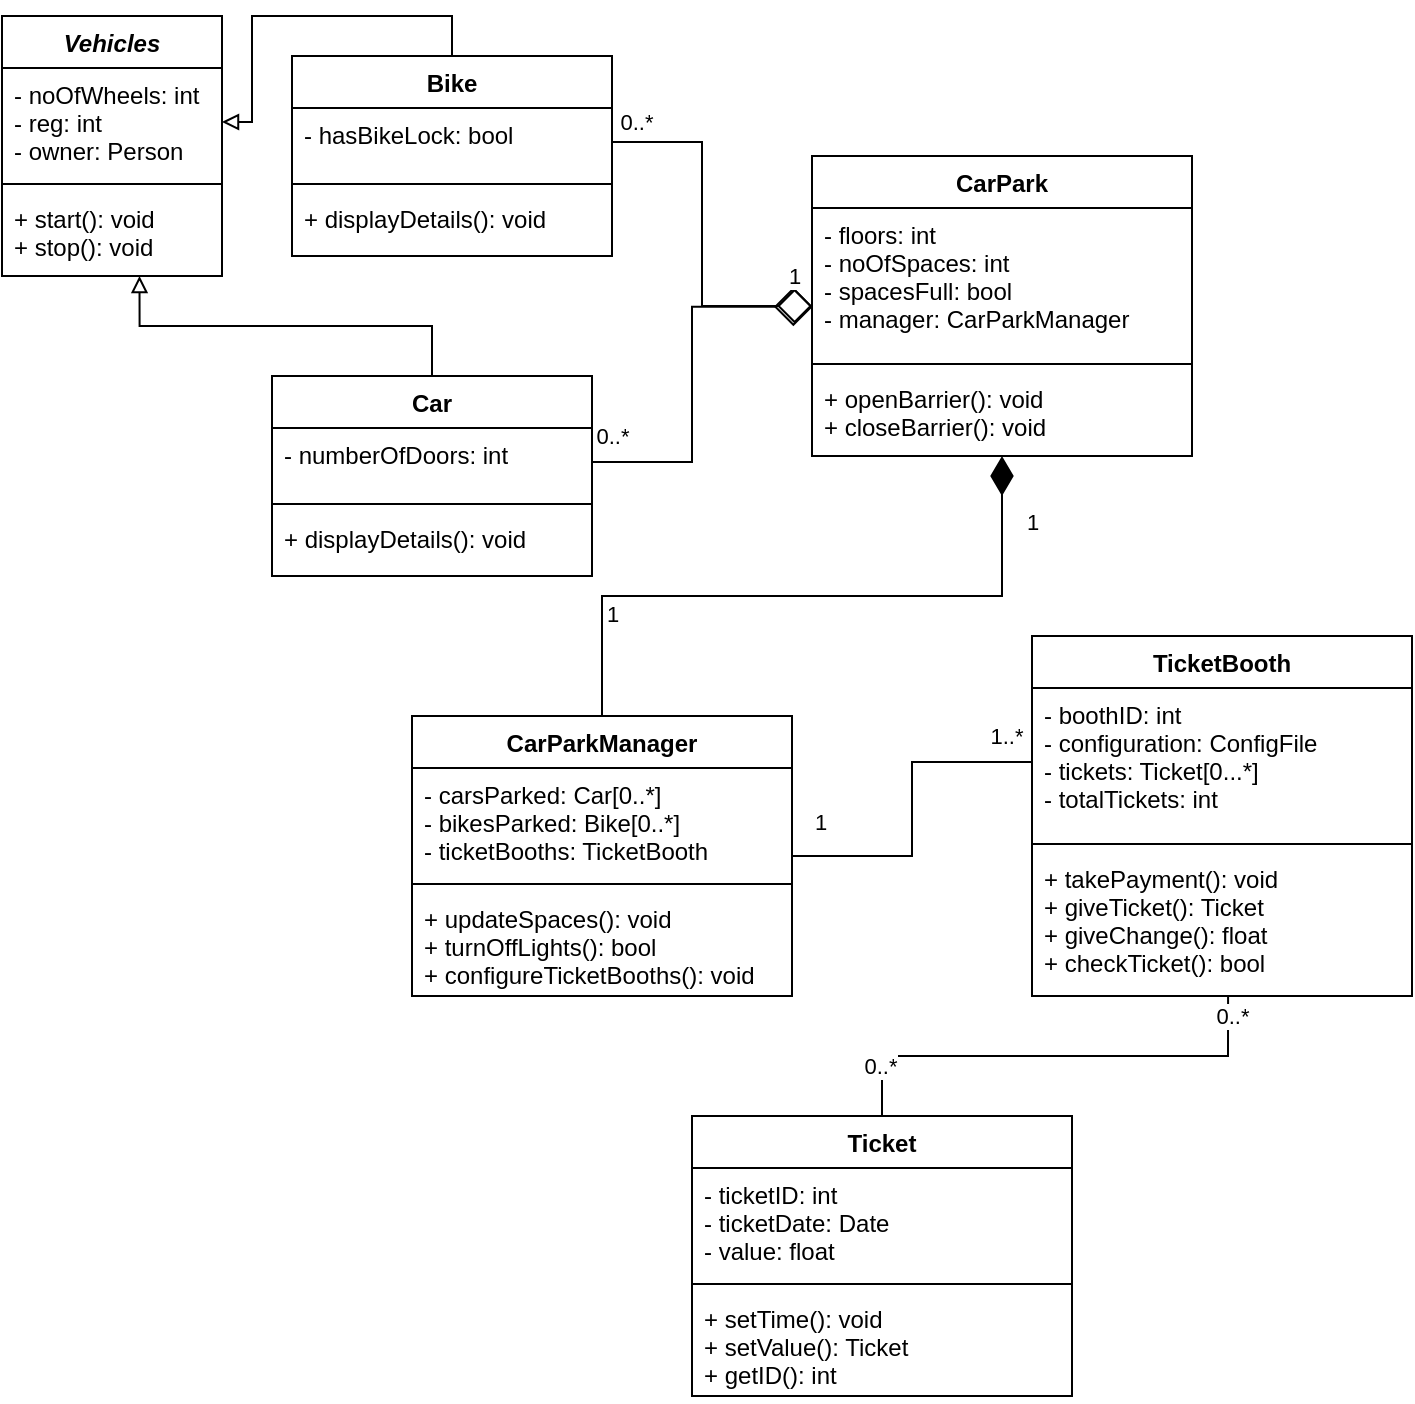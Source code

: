<mxfile version="13.9.7" type="github">
  <diagram id="C5RBs43oDa-KdzZeNtuy" name="Page-1">
    <mxGraphModel dx="1422" dy="763" grid="1" gridSize="10" guides="1" tooltips="1" connect="1" arrows="1" fold="1" page="1" pageScale="1" pageWidth="827" pageHeight="1169" math="0" shadow="0">
      <root>
        <mxCell id="WIyWlLk6GJQsqaUBKTNV-0" />
        <mxCell id="WIyWlLk6GJQsqaUBKTNV-1" parent="WIyWlLk6GJQsqaUBKTNV-0" />
        <mxCell id="yQgFcMoR-h9pyPP3ds3_-6" value="Vehicles" style="swimlane;fontStyle=3;align=center;verticalAlign=top;childLayout=stackLayout;horizontal=1;startSize=26;horizontalStack=0;resizeParent=1;resizeParentMax=0;resizeLast=0;collapsible=1;marginBottom=0;" vertex="1" parent="WIyWlLk6GJQsqaUBKTNV-1">
          <mxGeometry x="50" y="60" width="110" height="130" as="geometry" />
        </mxCell>
        <mxCell id="yQgFcMoR-h9pyPP3ds3_-7" value="- noOfWheels: int&#xa;- reg: int&#xa;- owner: Person &#xa;&#xa;" style="text;strokeColor=none;fillColor=none;align=left;verticalAlign=top;spacingLeft=4;spacingRight=4;overflow=hidden;rotatable=0;points=[[0,0.5],[1,0.5]];portConstraint=eastwest;" vertex="1" parent="yQgFcMoR-h9pyPP3ds3_-6">
          <mxGeometry y="26" width="110" height="54" as="geometry" />
        </mxCell>
        <mxCell id="yQgFcMoR-h9pyPP3ds3_-8" value="" style="line;strokeWidth=1;fillColor=none;align=left;verticalAlign=middle;spacingTop=-1;spacingLeft=3;spacingRight=3;rotatable=0;labelPosition=right;points=[];portConstraint=eastwest;" vertex="1" parent="yQgFcMoR-h9pyPP3ds3_-6">
          <mxGeometry y="80" width="110" height="8" as="geometry" />
        </mxCell>
        <mxCell id="yQgFcMoR-h9pyPP3ds3_-9" value="+ start(): void&#xa;+ stop(): void&#xa;&#xa;" style="text;strokeColor=none;fillColor=none;align=left;verticalAlign=top;spacingLeft=4;spacingRight=4;overflow=hidden;rotatable=0;points=[[0,0.5],[1,0.5]];portConstraint=eastwest;fontStyle=0" vertex="1" parent="yQgFcMoR-h9pyPP3ds3_-6">
          <mxGeometry y="88" width="110" height="42" as="geometry" />
        </mxCell>
        <mxCell id="yQgFcMoR-h9pyPP3ds3_-23" style="edgeStyle=orthogonalEdgeStyle;rounded=0;orthogonalLoop=1;jettySize=auto;html=1;exitX=0.5;exitY=0;exitDx=0;exitDy=0;entryX=0.625;entryY=1;entryDx=0;entryDy=0;entryPerimeter=0;endArrow=block;endFill=0;" edge="1" parent="WIyWlLk6GJQsqaUBKTNV-1" source="yQgFcMoR-h9pyPP3ds3_-18" target="yQgFcMoR-h9pyPP3ds3_-9">
          <mxGeometry relative="1" as="geometry" />
        </mxCell>
        <mxCell id="yQgFcMoR-h9pyPP3ds3_-18" value="Car" style="swimlane;fontStyle=1;align=center;verticalAlign=top;childLayout=stackLayout;horizontal=1;startSize=26;horizontalStack=0;resizeParent=1;resizeParentMax=0;resizeLast=0;collapsible=1;marginBottom=0;" vertex="1" parent="WIyWlLk6GJQsqaUBKTNV-1">
          <mxGeometry x="185" y="240" width="160" height="100" as="geometry" />
        </mxCell>
        <mxCell id="yQgFcMoR-h9pyPP3ds3_-19" value="- numberOfDoors: int&#xa;&#xa;&#xa;" style="text;strokeColor=none;fillColor=none;align=left;verticalAlign=top;spacingLeft=4;spacingRight=4;overflow=hidden;rotatable=0;points=[[0,0.5],[1,0.5]];portConstraint=eastwest;" vertex="1" parent="yQgFcMoR-h9pyPP3ds3_-18">
          <mxGeometry y="26" width="160" height="34" as="geometry" />
        </mxCell>
        <mxCell id="yQgFcMoR-h9pyPP3ds3_-20" value="" style="line;strokeWidth=1;fillColor=none;align=left;verticalAlign=middle;spacingTop=-1;spacingLeft=3;spacingRight=3;rotatable=0;labelPosition=right;points=[];portConstraint=eastwest;" vertex="1" parent="yQgFcMoR-h9pyPP3ds3_-18">
          <mxGeometry y="60" width="160" height="8" as="geometry" />
        </mxCell>
        <mxCell id="yQgFcMoR-h9pyPP3ds3_-21" value="+ displayDetails(): void&#xa;" style="text;strokeColor=none;fillColor=none;align=left;verticalAlign=top;spacingLeft=4;spacingRight=4;overflow=hidden;rotatable=0;points=[[0,0.5],[1,0.5]];portConstraint=eastwest;fontStyle=0" vertex="1" parent="yQgFcMoR-h9pyPP3ds3_-18">
          <mxGeometry y="68" width="160" height="32" as="geometry" />
        </mxCell>
        <mxCell id="yQgFcMoR-h9pyPP3ds3_-44" style="edgeStyle=orthogonalEdgeStyle;rounded=0;orthogonalLoop=1;jettySize=auto;html=1;exitX=0.5;exitY=1;exitDx=0;exitDy=0;entryX=0.5;entryY=0;entryDx=0;entryDy=0;endArrow=none;endFill=0;startArrow=diamondThin;startFill=1;startSize=17;" edge="1" parent="WIyWlLk6GJQsqaUBKTNV-1" source="yQgFcMoR-h9pyPP3ds3_-24" target="yQgFcMoR-h9pyPP3ds3_-40">
          <mxGeometry relative="1" as="geometry" />
        </mxCell>
        <mxCell id="yQgFcMoR-h9pyPP3ds3_-45" value="1" style="edgeLabel;html=1;align=center;verticalAlign=middle;resizable=0;points=[];" vertex="1" connectable="0" parent="yQgFcMoR-h9pyPP3ds3_-44">
          <mxGeometry x="-0.787" y="1" relative="1" as="geometry">
            <mxPoint x="14" y="-2.07" as="offset" />
          </mxGeometry>
        </mxCell>
        <mxCell id="yQgFcMoR-h9pyPP3ds3_-46" value="1" style="edgeLabel;html=1;align=center;verticalAlign=middle;resizable=0;points=[];" vertex="1" connectable="0" parent="yQgFcMoR-h9pyPP3ds3_-44">
          <mxGeometry x="0.691" y="1" relative="1" as="geometry">
            <mxPoint x="4" as="offset" />
          </mxGeometry>
        </mxCell>
        <mxCell id="yQgFcMoR-h9pyPP3ds3_-24" value="CarPark" style="swimlane;fontStyle=1;align=center;verticalAlign=top;childLayout=stackLayout;horizontal=1;startSize=26;horizontalStack=0;resizeParent=1;resizeParentMax=0;resizeLast=0;collapsible=1;marginBottom=0;" vertex="1" parent="WIyWlLk6GJQsqaUBKTNV-1">
          <mxGeometry x="455" y="130" width="190" height="150" as="geometry" />
        </mxCell>
        <mxCell id="yQgFcMoR-h9pyPP3ds3_-25" value="- floors: int&#xa;- noOfSpaces: int&#xa;- spacesFull: bool &#xa;- manager: CarParkManager&#xa;&#xa;" style="text;strokeColor=none;fillColor=none;align=left;verticalAlign=top;spacingLeft=4;spacingRight=4;overflow=hidden;rotatable=0;points=[[0,0.5],[1,0.5]];portConstraint=eastwest;" vertex="1" parent="yQgFcMoR-h9pyPP3ds3_-24">
          <mxGeometry y="26" width="190" height="74" as="geometry" />
        </mxCell>
        <mxCell id="yQgFcMoR-h9pyPP3ds3_-26" value="" style="line;strokeWidth=1;fillColor=none;align=left;verticalAlign=middle;spacingTop=-1;spacingLeft=3;spacingRight=3;rotatable=0;labelPosition=right;points=[];portConstraint=eastwest;" vertex="1" parent="yQgFcMoR-h9pyPP3ds3_-24">
          <mxGeometry y="100" width="190" height="8" as="geometry" />
        </mxCell>
        <mxCell id="yQgFcMoR-h9pyPP3ds3_-27" value="+ openBarrier(): void&#xa;+ closeBarrier(): void&#xa;&#xa;" style="text;strokeColor=none;fillColor=none;align=left;verticalAlign=top;spacingLeft=4;spacingRight=4;overflow=hidden;rotatable=0;points=[[0,0.5],[1,0.5]];portConstraint=eastwest;fontStyle=0" vertex="1" parent="yQgFcMoR-h9pyPP3ds3_-24">
          <mxGeometry y="108" width="190" height="42" as="geometry" />
        </mxCell>
        <mxCell id="yQgFcMoR-h9pyPP3ds3_-33" style="edgeStyle=orthogonalEdgeStyle;rounded=0;orthogonalLoop=1;jettySize=auto;html=1;exitX=0.5;exitY=0;exitDx=0;exitDy=0;endArrow=block;endFill=0;" edge="1" parent="WIyWlLk6GJQsqaUBKTNV-1" source="yQgFcMoR-h9pyPP3ds3_-28" target="yQgFcMoR-h9pyPP3ds3_-7">
          <mxGeometry relative="1" as="geometry" />
        </mxCell>
        <mxCell id="yQgFcMoR-h9pyPP3ds3_-28" value="Bike" style="swimlane;fontStyle=1;align=center;verticalAlign=top;childLayout=stackLayout;horizontal=1;startSize=26;horizontalStack=0;resizeParent=1;resizeParentMax=0;resizeLast=0;collapsible=1;marginBottom=0;" vertex="1" parent="WIyWlLk6GJQsqaUBKTNV-1">
          <mxGeometry x="195" y="80" width="160" height="100" as="geometry" />
        </mxCell>
        <mxCell id="yQgFcMoR-h9pyPP3ds3_-29" value="- hasBikeLock: bool&#xa;&#xa;&#xa;" style="text;strokeColor=none;fillColor=none;align=left;verticalAlign=top;spacingLeft=4;spacingRight=4;overflow=hidden;rotatable=0;points=[[0,0.5],[1,0.5]];portConstraint=eastwest;" vertex="1" parent="yQgFcMoR-h9pyPP3ds3_-28">
          <mxGeometry y="26" width="160" height="34" as="geometry" />
        </mxCell>
        <mxCell id="yQgFcMoR-h9pyPP3ds3_-30" value="" style="line;strokeWidth=1;fillColor=none;align=left;verticalAlign=middle;spacingTop=-1;spacingLeft=3;spacingRight=3;rotatable=0;labelPosition=right;points=[];portConstraint=eastwest;" vertex="1" parent="yQgFcMoR-h9pyPP3ds3_-28">
          <mxGeometry y="60" width="160" height="8" as="geometry" />
        </mxCell>
        <mxCell id="yQgFcMoR-h9pyPP3ds3_-31" value="+ displayDetails(): void&#xa;" style="text;strokeColor=none;fillColor=none;align=left;verticalAlign=top;spacingLeft=4;spacingRight=4;overflow=hidden;rotatable=0;points=[[0,0.5],[1,0.5]];portConstraint=eastwest;fontStyle=0" vertex="1" parent="yQgFcMoR-h9pyPP3ds3_-28">
          <mxGeometry y="68" width="160" height="32" as="geometry" />
        </mxCell>
        <mxCell id="yQgFcMoR-h9pyPP3ds3_-34" style="edgeStyle=orthogonalEdgeStyle;rounded=0;orthogonalLoop=1;jettySize=auto;html=1;exitX=1;exitY=0.5;exitDx=0;exitDy=0;entryX=0;entryY=0.5;entryDx=0;entryDy=0;endArrow=diamond;endFill=0;strokeWidth=1;endSize=15;" edge="1" parent="WIyWlLk6GJQsqaUBKTNV-1" source="yQgFcMoR-h9pyPP3ds3_-29" target="yQgFcMoR-h9pyPP3ds3_-24">
          <mxGeometry relative="1" as="geometry" />
        </mxCell>
        <mxCell id="yQgFcMoR-h9pyPP3ds3_-37" value="0..*" style="edgeLabel;html=1;align=center;verticalAlign=middle;resizable=0;points=[];" vertex="1" connectable="0" parent="yQgFcMoR-h9pyPP3ds3_-34">
          <mxGeometry x="-0.873" y="1" relative="1" as="geometry">
            <mxPoint y="-9.01" as="offset" />
          </mxGeometry>
        </mxCell>
        <mxCell id="yQgFcMoR-h9pyPP3ds3_-36" style="edgeStyle=orthogonalEdgeStyle;rounded=0;orthogonalLoop=1;jettySize=auto;html=1;exitX=1;exitY=0.5;exitDx=0;exitDy=0;entryX=0.002;entryY=0.667;entryDx=0;entryDy=0;entryPerimeter=0;endArrow=diamond;endFill=0;endSize=17;" edge="1" parent="WIyWlLk6GJQsqaUBKTNV-1" source="yQgFcMoR-h9pyPP3ds3_-19" target="yQgFcMoR-h9pyPP3ds3_-25">
          <mxGeometry relative="1" as="geometry" />
        </mxCell>
        <mxCell id="yQgFcMoR-h9pyPP3ds3_-38" value="0..*" style="edgeLabel;html=1;align=center;verticalAlign=middle;resizable=0;points=[];" vertex="1" connectable="0" parent="yQgFcMoR-h9pyPP3ds3_-36">
          <mxGeometry x="-0.927" y="1" relative="1" as="geometry">
            <mxPoint x="2.41" y="-12" as="offset" />
          </mxGeometry>
        </mxCell>
        <mxCell id="yQgFcMoR-h9pyPP3ds3_-39" value="1" style="edgeLabel;html=1;align=center;verticalAlign=middle;resizable=0;points=[];" vertex="1" connectable="0" parent="yQgFcMoR-h9pyPP3ds3_-36">
          <mxGeometry x="0.894" y="2" relative="1" as="geometry">
            <mxPoint y="-13.36" as="offset" />
          </mxGeometry>
        </mxCell>
        <mxCell id="yQgFcMoR-h9pyPP3ds3_-52" style="edgeStyle=orthogonalEdgeStyle;rounded=0;orthogonalLoop=1;jettySize=auto;html=1;exitX=1;exitY=0.5;exitDx=0;exitDy=0;startArrow=none;startFill=0;startSize=17;endArrow=none;endFill=0;endSize=17;strokeWidth=1;" edge="1" parent="WIyWlLk6GJQsqaUBKTNV-1" source="yQgFcMoR-h9pyPP3ds3_-40" target="yQgFcMoR-h9pyPP3ds3_-49">
          <mxGeometry relative="1" as="geometry" />
        </mxCell>
        <mxCell id="yQgFcMoR-h9pyPP3ds3_-53" value="1" style="edgeLabel;html=1;align=center;verticalAlign=middle;resizable=0;points=[];" vertex="1" connectable="0" parent="yQgFcMoR-h9pyPP3ds3_-52">
          <mxGeometry x="-0.826" relative="1" as="geometry">
            <mxPoint x="-1.03" y="-17" as="offset" />
          </mxGeometry>
        </mxCell>
        <mxCell id="yQgFcMoR-h9pyPP3ds3_-54" value="1..*" style="edgeLabel;html=1;align=center;verticalAlign=middle;resizable=0;points=[];" vertex="1" connectable="0" parent="yQgFcMoR-h9pyPP3ds3_-52">
          <mxGeometry x="0.838" y="1" relative="1" as="geometry">
            <mxPoint y="-12.03" as="offset" />
          </mxGeometry>
        </mxCell>
        <mxCell id="yQgFcMoR-h9pyPP3ds3_-40" value="CarParkManager" style="swimlane;fontStyle=1;align=center;verticalAlign=top;childLayout=stackLayout;horizontal=1;startSize=26;horizontalStack=0;resizeParent=1;resizeParentMax=0;resizeLast=0;collapsible=1;marginBottom=0;" vertex="1" parent="WIyWlLk6GJQsqaUBKTNV-1">
          <mxGeometry x="255" y="410" width="190" height="140" as="geometry" />
        </mxCell>
        <mxCell id="yQgFcMoR-h9pyPP3ds3_-41" value="- carsParked: Car[0..*]&#xa;- bikesParked: Bike[0..*]&#xa;- ticketBooths: TicketBooth" style="text;strokeColor=none;fillColor=none;align=left;verticalAlign=top;spacingLeft=4;spacingRight=4;overflow=hidden;rotatable=0;points=[[0,0.5],[1,0.5]];portConstraint=eastwest;" vertex="1" parent="yQgFcMoR-h9pyPP3ds3_-40">
          <mxGeometry y="26" width="190" height="54" as="geometry" />
        </mxCell>
        <mxCell id="yQgFcMoR-h9pyPP3ds3_-42" value="" style="line;strokeWidth=1;fillColor=none;align=left;verticalAlign=middle;spacingTop=-1;spacingLeft=3;spacingRight=3;rotatable=0;labelPosition=right;points=[];portConstraint=eastwest;" vertex="1" parent="yQgFcMoR-h9pyPP3ds3_-40">
          <mxGeometry y="80" width="190" height="8" as="geometry" />
        </mxCell>
        <mxCell id="yQgFcMoR-h9pyPP3ds3_-43" value="+ updateSpaces(): void&#xa;+ turnOffLights(): bool&#xa;+ configureTicketBooths(): void&#xa;&#xa;" style="text;strokeColor=none;fillColor=none;align=left;verticalAlign=top;spacingLeft=4;spacingRight=4;overflow=hidden;rotatable=0;points=[[0,0.5],[1,0.5]];portConstraint=eastwest;fontStyle=0" vertex="1" parent="yQgFcMoR-h9pyPP3ds3_-40">
          <mxGeometry y="88" width="190" height="52" as="geometry" />
        </mxCell>
        <mxCell id="yQgFcMoR-h9pyPP3ds3_-48" value="TicketBooth" style="swimlane;fontStyle=1;align=center;verticalAlign=top;childLayout=stackLayout;horizontal=1;startSize=26;horizontalStack=0;resizeParent=1;resizeParentMax=0;resizeLast=0;collapsible=1;marginBottom=0;" vertex="1" parent="WIyWlLk6GJQsqaUBKTNV-1">
          <mxGeometry x="565" y="370" width="190" height="180" as="geometry" />
        </mxCell>
        <mxCell id="yQgFcMoR-h9pyPP3ds3_-49" value="- boothID: int&#xa;- configuration: ConfigFile&#xa;- tickets: Ticket[0...*]&#xa;- totalTickets: int&#xa;" style="text;strokeColor=none;fillColor=none;align=left;verticalAlign=top;spacingLeft=4;spacingRight=4;overflow=hidden;rotatable=0;points=[[0,0.5],[1,0.5]];portConstraint=eastwest;" vertex="1" parent="yQgFcMoR-h9pyPP3ds3_-48">
          <mxGeometry y="26" width="190" height="74" as="geometry" />
        </mxCell>
        <mxCell id="yQgFcMoR-h9pyPP3ds3_-50" value="" style="line;strokeWidth=1;fillColor=none;align=left;verticalAlign=middle;spacingTop=-1;spacingLeft=3;spacingRight=3;rotatable=0;labelPosition=right;points=[];portConstraint=eastwest;" vertex="1" parent="yQgFcMoR-h9pyPP3ds3_-48">
          <mxGeometry y="100" width="190" height="8" as="geometry" />
        </mxCell>
        <mxCell id="yQgFcMoR-h9pyPP3ds3_-51" value="+ takePayment(): void&#xa;+ giveTicket(): Ticket&#xa;+ giveChange(): float&#xa;+ checkTicket(): bool&#xa;" style="text;strokeColor=none;fillColor=none;align=left;verticalAlign=top;spacingLeft=4;spacingRight=4;overflow=hidden;rotatable=0;points=[[0,0.5],[1,0.5]];portConstraint=eastwest;fontStyle=0" vertex="1" parent="yQgFcMoR-h9pyPP3ds3_-48">
          <mxGeometry y="108" width="190" height="72" as="geometry" />
        </mxCell>
        <mxCell id="yQgFcMoR-h9pyPP3ds3_-59" style="edgeStyle=orthogonalEdgeStyle;rounded=0;orthogonalLoop=1;jettySize=auto;html=1;exitX=0.5;exitY=0;exitDx=0;exitDy=0;entryX=0.516;entryY=1.004;entryDx=0;entryDy=0;entryPerimeter=0;startArrow=none;startFill=0;startSize=17;endArrow=none;endFill=0;endSize=17;strokeWidth=1;" edge="1" parent="WIyWlLk6GJQsqaUBKTNV-1" source="yQgFcMoR-h9pyPP3ds3_-55" target="yQgFcMoR-h9pyPP3ds3_-51">
          <mxGeometry relative="1" as="geometry" />
        </mxCell>
        <mxCell id="yQgFcMoR-h9pyPP3ds3_-60" value="0..*" style="edgeLabel;html=1;align=center;verticalAlign=middle;resizable=0;points=[];" vertex="1" connectable="0" parent="yQgFcMoR-h9pyPP3ds3_-59">
          <mxGeometry x="-0.786" y="1" relative="1" as="geometry">
            <mxPoint as="offset" />
          </mxGeometry>
        </mxCell>
        <mxCell id="yQgFcMoR-h9pyPP3ds3_-61" value="0..*" style="edgeLabel;html=1;align=center;verticalAlign=middle;resizable=0;points=[];" vertex="1" connectable="0" parent="yQgFcMoR-h9pyPP3ds3_-59">
          <mxGeometry x="0.921" y="-2" relative="1" as="geometry">
            <mxPoint as="offset" />
          </mxGeometry>
        </mxCell>
        <mxCell id="yQgFcMoR-h9pyPP3ds3_-55" value="Ticket" style="swimlane;fontStyle=1;align=center;verticalAlign=top;childLayout=stackLayout;horizontal=1;startSize=26;horizontalStack=0;resizeParent=1;resizeParentMax=0;resizeLast=0;collapsible=1;marginBottom=0;" vertex="1" parent="WIyWlLk6GJQsqaUBKTNV-1">
          <mxGeometry x="395" y="610" width="190" height="140" as="geometry" />
        </mxCell>
        <mxCell id="yQgFcMoR-h9pyPP3ds3_-56" value="- ticketID: int&#xa;- ticketDate: Date&#xa;- value: float&#xa;" style="text;strokeColor=none;fillColor=none;align=left;verticalAlign=top;spacingLeft=4;spacingRight=4;overflow=hidden;rotatable=0;points=[[0,0.5],[1,0.5]];portConstraint=eastwest;" vertex="1" parent="yQgFcMoR-h9pyPP3ds3_-55">
          <mxGeometry y="26" width="190" height="54" as="geometry" />
        </mxCell>
        <mxCell id="yQgFcMoR-h9pyPP3ds3_-57" value="" style="line;strokeWidth=1;fillColor=none;align=left;verticalAlign=middle;spacingTop=-1;spacingLeft=3;spacingRight=3;rotatable=0;labelPosition=right;points=[];portConstraint=eastwest;" vertex="1" parent="yQgFcMoR-h9pyPP3ds3_-55">
          <mxGeometry y="80" width="190" height="8" as="geometry" />
        </mxCell>
        <mxCell id="yQgFcMoR-h9pyPP3ds3_-58" value="+ setTime(): void&#xa;+ setValue(): Ticket&#xa;+ getID(): int&#xa;&#xa;" style="text;strokeColor=none;fillColor=none;align=left;verticalAlign=top;spacingLeft=4;spacingRight=4;overflow=hidden;rotatable=0;points=[[0,0.5],[1,0.5]];portConstraint=eastwest;fontStyle=0" vertex="1" parent="yQgFcMoR-h9pyPP3ds3_-55">
          <mxGeometry y="88" width="190" height="52" as="geometry" />
        </mxCell>
      </root>
    </mxGraphModel>
  </diagram>
</mxfile>
